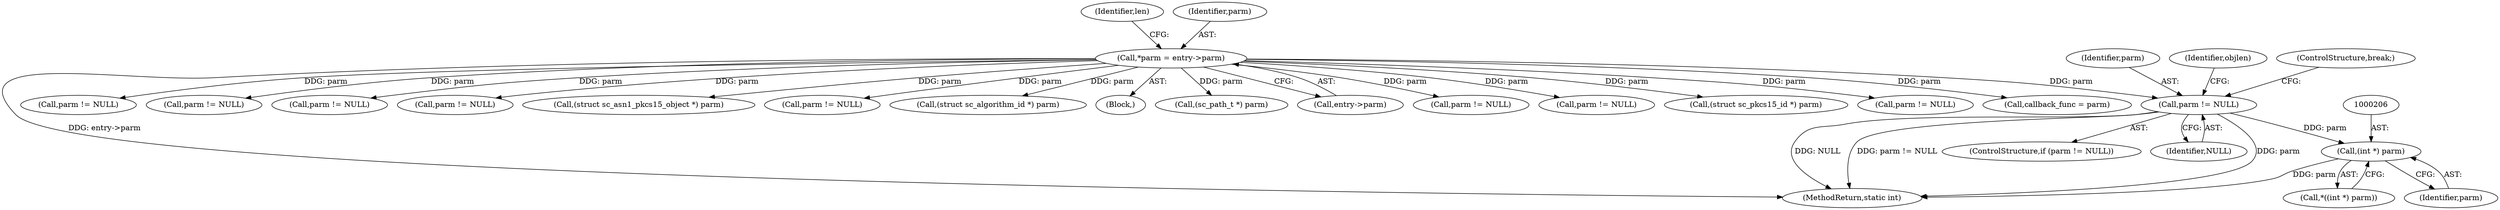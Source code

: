 digraph "0_OpenSC_a3fc7693f3a035a8a7921cffb98432944bb42740@pointer" {
"1000185" [label="(Call,parm != NULL)"];
"1000110" [label="(Call,*parm = entry->parm)"];
"1000205" [label="(Call,(int *) parm)"];
"1000204" [label="(Call,*((int *) parm))"];
"1000452" [label="(Call,parm != NULL)"];
"1000128" [label="(Call,callback_func = parm)"];
"1000770" [label="(MethodReturn,static int)"];
"1000218" [label="(Call,parm != NULL)"];
"1000186" [label="(Identifier,parm)"];
"1000252" [label="(Call,parm != NULL)"];
"1000118" [label="(Identifier,len)"];
"1000184" [label="(ControlStructure,if (parm != NULL))"];
"1000536" [label="(Call,parm != NULL)"];
"1000191" [label="(Identifier,objlen)"];
"1000521" [label="(Call,parm != NULL)"];
"1000677" [label="(Call,(struct sc_asn1_pkcs15_object *) parm)"];
"1000110" [label="(Call,*parm = entry->parm)"];
"1000162" [label="(Call,parm != NULL)"];
"1000187" [label="(Identifier,NULL)"];
"1000695" [label="(Call,(struct sc_algorithm_id *) parm)"];
"1000214" [label="(ControlStructure,break;)"];
"1000108" [label="(Block,)"];
"1000618" [label="(Call,(sc_path_t *) parm)"];
"1000205" [label="(Call,(int *) parm)"];
"1000112" [label="(Call,entry->parm)"];
"1000111" [label="(Identifier,parm)"];
"1000346" [label="(Call,parm != NULL)"];
"1000362" [label="(Call,parm != NULL)"];
"1000634" [label="(Call,(struct sc_pkcs15_id *) parm)"];
"1000185" [label="(Call,parm != NULL)"];
"1000207" [label="(Identifier,parm)"];
"1000185" -> "1000184"  [label="AST: "];
"1000185" -> "1000187"  [label="CFG: "];
"1000186" -> "1000185"  [label="AST: "];
"1000187" -> "1000185"  [label="AST: "];
"1000191" -> "1000185"  [label="CFG: "];
"1000214" -> "1000185"  [label="CFG: "];
"1000185" -> "1000770"  [label="DDG: parm"];
"1000185" -> "1000770"  [label="DDG: NULL"];
"1000185" -> "1000770"  [label="DDG: parm != NULL"];
"1000110" -> "1000185"  [label="DDG: parm"];
"1000185" -> "1000205"  [label="DDG: parm"];
"1000110" -> "1000108"  [label="AST: "];
"1000110" -> "1000112"  [label="CFG: "];
"1000111" -> "1000110"  [label="AST: "];
"1000112" -> "1000110"  [label="AST: "];
"1000118" -> "1000110"  [label="CFG: "];
"1000110" -> "1000770"  [label="DDG: entry->parm"];
"1000110" -> "1000128"  [label="DDG: parm"];
"1000110" -> "1000162"  [label="DDG: parm"];
"1000110" -> "1000218"  [label="DDG: parm"];
"1000110" -> "1000252"  [label="DDG: parm"];
"1000110" -> "1000346"  [label="DDG: parm"];
"1000110" -> "1000362"  [label="DDG: parm"];
"1000110" -> "1000452"  [label="DDG: parm"];
"1000110" -> "1000521"  [label="DDG: parm"];
"1000110" -> "1000536"  [label="DDG: parm"];
"1000110" -> "1000618"  [label="DDG: parm"];
"1000110" -> "1000634"  [label="DDG: parm"];
"1000110" -> "1000677"  [label="DDG: parm"];
"1000110" -> "1000695"  [label="DDG: parm"];
"1000205" -> "1000204"  [label="AST: "];
"1000205" -> "1000207"  [label="CFG: "];
"1000206" -> "1000205"  [label="AST: "];
"1000207" -> "1000205"  [label="AST: "];
"1000204" -> "1000205"  [label="CFG: "];
"1000205" -> "1000770"  [label="DDG: parm"];
}
